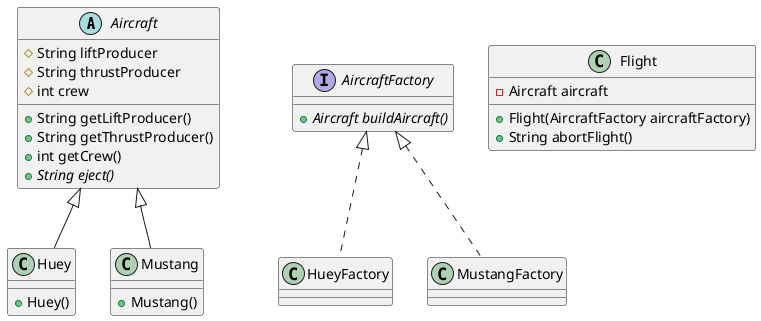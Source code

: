 @startuml
abstract class Aircraft{
    # String liftProducer
    # String thrustProducer
    # int crew
    + String getLiftProducer()
    + String getThrustProducer()
    + int getCrew()
    + {abstract} String eject()
}

interface AircraftFactory{
    + {abstract} Aircraft buildAircraft()
}

class Huey extends Aircraft {
    + Huey()
}

class Mustang extends Aircraft {
    + Mustang()
}

class HueyFactory implements AircraftFactory {

}

class MustangFactory implements AircraftFactory {

}

class Flight {
    - Aircraft aircraft
    + Flight(AircraftFactory aircraftFactory)
    + String abortFlight()
}
@enduml